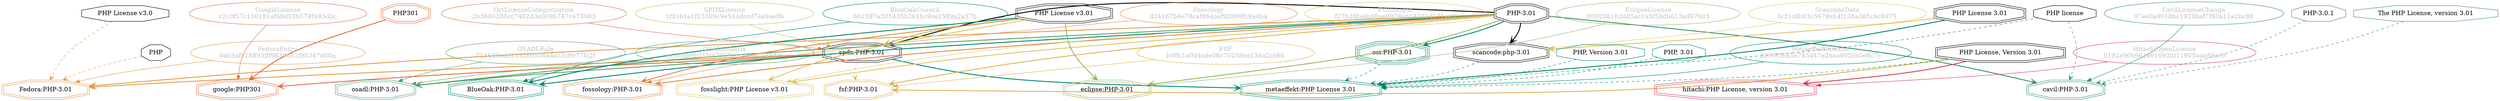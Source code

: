 strict digraph {
    node [shape=box];
    graph [splines=curved];
    3610 [label="PHP License v3.0"
         ,shape=octagon];
    3615 [label="SPDXLicense\n1f3161e1f13309c9e544dccd7ea9ae9b"
         ,fontcolor=gray
         ,color="#b8bf62"
         ,fillcolor="beige;1"
         ,shape=ellipse];
    3616 [label="spdx:PHP-3.01"
         ,shape=doubleoctagon];
    3617 [label="PHP-3.01"
         ,shape=doubleoctagon];
    3618 [label="PHP License v3.01"
         ,shape=doubleoctagon];
    5558 [label="GoogleLicense\nc2c0f57c130181af69d53b578f493dbc"
         ,fontcolor=gray
         ,color="#e06f45"
         ,fillcolor="beige;1"
         ,shape=ellipse];
    5559 [label="google:PHP301"
         ,color="#e06f45"
         ,shape=doubleoctagon];
    5560 [label=PHP301
         ,color="#e06f45"
         ,shape=doubleoctagon];
    8302 [label="FedoraEntry\n0ab3af918893fff9839a13f90347d00a"
         ,fontcolor=gray
         ,color="#e09d4b"
         ,fillcolor="beige;1"
         ,shape=ellipse];
    8303 [label="Fedora:PHP-3.01"
         ,color="#e09d4b"
         ,shape=doubleoctagon];
    8304 [label=PHP,shape=octagon];
    8968 [label="BlueOakCouncil\n601597a305435b261bc9ce2589a2a57b"
         ,fontcolor=gray
         ,color="#00876c"
         ,fillcolor="beige;1"
         ,shape=ellipse];
    8969 [label="BlueOak:PHP-3.01"
         ,color="#00876c"
         ,shape=doubleoctagon];
    9693 [label="OSADLRule\n711643edd1332eb508a4ac3c9977fc2f"
         ,fontcolor=gray
         ,color="#58a066"
         ,fillcolor="beige;1"
         ,shape=ellipse];
    9694 [label="osadl:PHP-3.01"
         ,color="#58a066"
         ,shape=doubleoctagon];
    9950 [label="OSADLMatrix\nae368defb21faa7919a6c43e42a893c6"
         ,fontcolor=gray
         ,color="#58a066"
         ,fillcolor="beige;1"
         ,shape=ellipse];
    10414 [label="FSF\nb0ffc1a0d4cde06c7b238ea13da2cb6b"
          ,fontcolor=gray
          ,color="#deb256"
          ,fillcolor="beige;1"
          ,shape=ellipse];
    10415 [label="fsf:PHP-3.01"
          ,color="#deb256"
          ,shape=doubleoctagon];
    10416 [label="PHP License, Version 3.01"
          ,shape=doubleoctagon];
    22279 [label="ScancodeData\nbcf1cdb03c5678eb4f138a385c6c6975"
          ,fontcolor=gray
          ,color="#dac767"
          ,fillcolor="beige;1"
          ,shape=ellipse];
    22280 [label="scancode:php-3.01"
          ,shape=doubleoctagon];
    22281 [label="PHP License 3.01"
          ,shape=doubleoctagon];
    26469 [label="Fossology\nd24167b4e78caf964cef92899fc9a4b4"
          ,fontcolor=gray
          ,color="#e18745"
          ,fillcolor="beige;1"
          ,shape=ellipse];
    26470 [label="fossology:PHP-3.01"
          ,color="#e18745"
          ,shape=doubleoctagon];
    27261 [label="PHP license"
          ,shape=octagon];
    35166 [label="OrtLicenseCategorization\n2b3686200cc7402d3e009b747c473063"
          ,fontcolor=gray
          ,color="#e06f45"
          ,fillcolor="beige;1"
          ,shape=ellipse];
    37396 [label="CavilLicenseChange\n97ee0a9018bc1920baf7f80a11a2bc88"
          ,fontcolor=gray
          ,color="#379469"
          ,fillcolor="beige;1"
          ,shape=ellipse];
    37397 [label="cavil:PHP-3.01"
          ,color="#379469"
          ,shape=doubleoctagon];
    37398 [label="PHP-3.0.1"
          ,color="#379469"
          ,shape=octagon];
    37399 [label="The PHP License, version 3.01"
          ,color="#379469"
          ,shape=octagon];
    47215 [label="MetaeffektLicense\nd29f636a5b783d47e2baa0020c0e8c7c"
          ,fontcolor=gray
          ,color="#00876c"
          ,fillcolor="beige;1"
          ,shape=ellipse];
    47216 [label="metaeffekt:PHP License 3.01"
          ,color="#00876c"
          ,shape=doubleoctagon];
    47217 [label="PHP, Version 3.01"
          ,color="#00876c"
          ,shape=octagon];
    47218 [label="PHP, 3.01"
          ,color="#00876c"
          ,shape=octagon];
    47219 [label="osi:PHP-3.01"
          ,color="#00876c"
          ,shape=tripleoctagon];
    51055 [label="FOSSLight\nf27b28fa4b80ee9978a6142314171ee3"
          ,fontcolor=gray
          ,color="#dac767"
          ,fillcolor="beige;1"
          ,shape=ellipse];
    51056 [label="fosslight:PHP License v3.01"
          ,color="#dac767"
          ,shape=doubleoctagon];
    52557 [label="HitachiOpenLicense\n0192a90b961e61692fd11905aab89cc9"
          ,fontcolor=gray
          ,color="#d43d51"
          ,fillcolor="beige;1"
          ,shape=ellipse];
    52558 [label="hitachi:PHP License, version 3.01"
          ,color="#d43d51"
          ,shape=doubleoctagon];
    54310 [label="EclipseLicense\n809288162dd5ac1a5f58db613ad97b03"
          ,fontcolor=gray
          ,color="#98b561"
          ,fillcolor="beige;1"
          ,shape=ellipse];
    54311 [label="eclipse:PHP-3.01"
          ,color="#98b561"
          ,shape=doubleoctagon];
    3610 -> 8303 [style=dashed
                 ,arrowhead=vee
                 ,weight=0.5
                 ,color="#e09d4b"];
    3615 -> 3616 [weight=0.5
                 ,color="#b8bf62"];
    3616 -> 5559 [style=bold
                 ,arrowhead=vee
                 ,weight=0.7
                 ,color="#e06f45"];
    3616 -> 8303 [style=bold
                 ,arrowhead=vee
                 ,weight=0.7
                 ,color="#e09d4b"];
    3616 -> 9694 [style=bold
                 ,arrowhead=vee
                 ,weight=0.7
                 ,color="#58a066"];
    3616 -> 10415 [style=dashed
                  ,arrowhead=vee
                  ,weight=0.5
                  ,color="#deb256"];
    3616 -> 47216 [style=bold
                  ,arrowhead=vee
                  ,weight=0.7
                  ,color="#00876c"];
    3617 -> 3616 [style=bold
                 ,arrowhead=vee
                 ,weight=0.7];
    3617 -> 8303 [style=bold
                 ,arrowhead=vee
                 ,weight=0.7
                 ,color="#e09d4b"];
    3617 -> 8969 [style=bold
                 ,arrowhead=vee
                 ,weight=0.7
                 ,color="#00876c"];
    3617 -> 9694 [style=bold
                 ,arrowhead=vee
                 ,weight=0.7
                 ,color="#58a066"];
    3617 -> 10415 [style=bold
                  ,arrowhead=vee
                  ,weight=0.7
                  ,color="#deb256"];
    3617 -> 22280 [style=bold
                  ,arrowhead=vee
                  ,weight=0.7];
    3617 -> 26470 [style=bold
                  ,arrowhead=vee
                  ,weight=0.7
                  ,color="#e18745"];
    3617 -> 37397 [style=bold
                  ,arrowhead=vee
                  ,weight=0.7
                  ,color="#379469"];
    3617 -> 37397 [style=bold
                  ,arrowhead=vee
                  ,weight=0.7
                  ,color="#379469"];
    3617 -> 47219 [style=bold
                  ,arrowhead=vee
                  ,weight=0.7
                  ,color="#00876c"];
    3617 -> 51056 [style=bold
                  ,arrowhead=vee
                  ,weight=0.7
                  ,color="#dac767"];
    3617 -> 54311 [style=bold
                  ,arrowhead=vee
                  ,weight=0.7
                  ,color="#98b561"];
    3618 -> 3616 [style=bold
                 ,arrowhead=vee
                 ,weight=0.7
                 ,color="#b8bf62"];
    3618 -> 8969 [style=bold
                 ,arrowhead=vee
                 ,weight=0.7
                 ,color="#00876c"];
    3618 -> 26470 [style=bold
                  ,arrowhead=vee
                  ,weight=0.7
                  ,color="#e18745"];
    3618 -> 51056 [style=bold
                  ,arrowhead=vee
                  ,weight=0.7
                  ,color="#dac767"];
    3618 -> 54311 [style=bold
                  ,arrowhead=vee
                  ,weight=0.7
                  ,color="#98b561"];
    5558 -> 5559 [weight=0.5
                 ,color="#e06f45"];
    5560 -> 5559 [style=bold
                 ,arrowhead=vee
                 ,weight=0.7
                 ,color="#e06f45"];
    8302 -> 8303 [weight=0.5
                 ,color="#e09d4b"];
    8304 -> 8303 [style=dashed
                 ,arrowhead=vee
                 ,weight=0.5
                 ,color="#e09d4b"];
    8968 -> 8969 [weight=0.5
                 ,color="#00876c"];
    9693 -> 9694 [weight=0.5
                 ,color="#58a066"];
    9950 -> 9694 [weight=0.5
                 ,color="#58a066"];
    10414 -> 10415 [weight=0.5
                   ,color="#deb256"];
    10416 -> 10415 [style=bold
                   ,arrowhead=vee
                   ,weight=0.7
                   ,color="#deb256"];
    10416 -> 47216 [style=dashed
                   ,arrowhead=vee
                   ,weight=0.5
                   ,color="#00876c"];
    10416 -> 52558 [style=bold
                   ,arrowhead=vee
                   ,weight=0.7
                   ,color="#d43d51"];
    22279 -> 22280 [weight=0.5
                   ,color="#dac767"];
    22280 -> 47216 [style=dashed
                   ,arrowhead=vee
                   ,weight=0.5
                   ,color="#00876c"];
    22281 -> 22280 [style=bold
                   ,arrowhead=vee
                   ,weight=0.7
                   ,color="#dac767"];
    22281 -> 47216 [style=bold
                   ,arrowhead=vee
                   ,weight=0.7
                   ,color="#00876c"];
    22281 -> 47216 [style=bold
                   ,arrowhead=vee
                   ,weight=0.7
                   ,color="#00876c"];
    26469 -> 26470 [weight=0.5
                   ,color="#e18745"];
    27261 -> 37397 [style=dashed
                   ,arrowhead=vee
                   ,weight=0.5
                   ,color="#379469"];
    27261 -> 47216 [style=dashed
                   ,arrowhead=vee
                   ,weight=0.5
                   ,color="#00876c"];
    35166 -> 3616 [weight=0.5
                  ,color="#e06f45"];
    37396 -> 37397 [weight=0.5
                   ,color="#379469"];
    37398 -> 37397 [style=dashed
                   ,arrowhead=vee
                   ,weight=0.5
                   ,color="#379469"];
    37399 -> 37397 [style=dashed
                   ,arrowhead=vee
                   ,weight=0.5
                   ,color="#379469"];
    47215 -> 47216 [weight=0.5
                   ,color="#00876c"];
    47217 -> 47216 [style=dashed
                   ,arrowhead=vee
                   ,weight=0.5
                   ,color="#00876c"];
    47218 -> 47216 [style=dashed
                   ,arrowhead=vee
                   ,weight=0.5
                   ,color="#00876c"];
    47219 -> 47216 [style=dashed
                   ,arrowhead=vee
                   ,weight=0.5
                   ,color="#00876c"];
    51055 -> 51056 [weight=0.5
                   ,color="#dac767"];
    52557 -> 52558 [weight=0.5
                   ,color="#d43d51"];
    54310 -> 54311 [weight=0.5
                   ,color="#98b561"];
}
